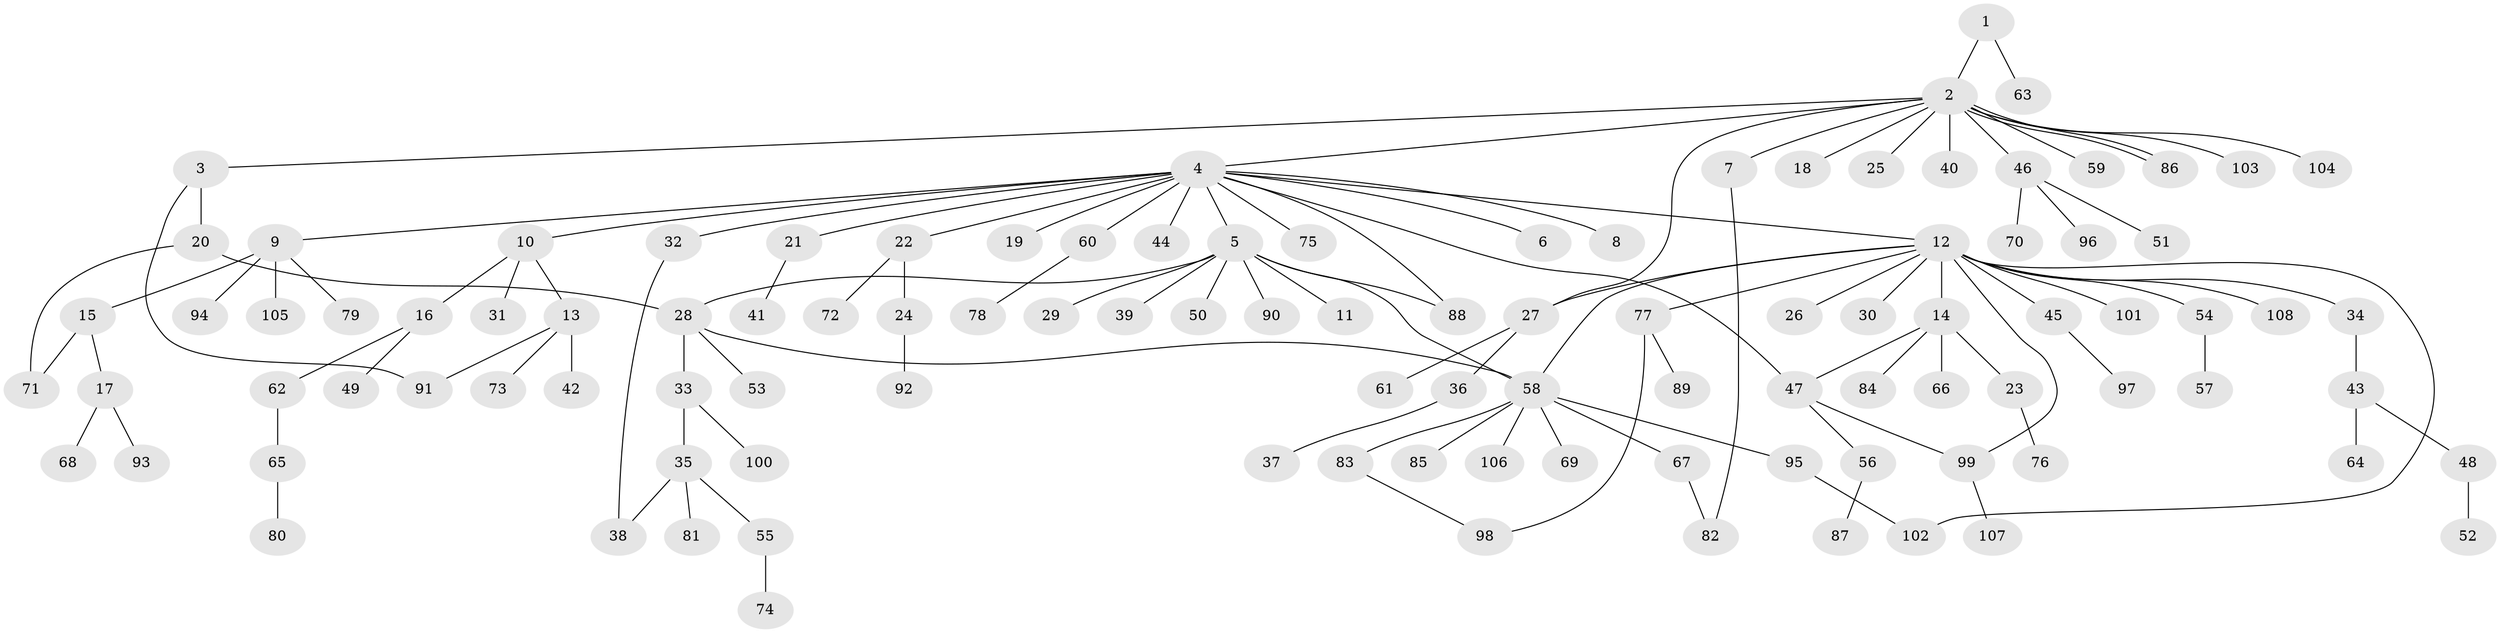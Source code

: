 // Generated by graph-tools (version 1.1) at 2025/35/03/09/25 02:35:21]
// undirected, 108 vertices, 121 edges
graph export_dot {
graph [start="1"]
  node [color=gray90,style=filled];
  1;
  2;
  3;
  4;
  5;
  6;
  7;
  8;
  9;
  10;
  11;
  12;
  13;
  14;
  15;
  16;
  17;
  18;
  19;
  20;
  21;
  22;
  23;
  24;
  25;
  26;
  27;
  28;
  29;
  30;
  31;
  32;
  33;
  34;
  35;
  36;
  37;
  38;
  39;
  40;
  41;
  42;
  43;
  44;
  45;
  46;
  47;
  48;
  49;
  50;
  51;
  52;
  53;
  54;
  55;
  56;
  57;
  58;
  59;
  60;
  61;
  62;
  63;
  64;
  65;
  66;
  67;
  68;
  69;
  70;
  71;
  72;
  73;
  74;
  75;
  76;
  77;
  78;
  79;
  80;
  81;
  82;
  83;
  84;
  85;
  86;
  87;
  88;
  89;
  90;
  91;
  92;
  93;
  94;
  95;
  96;
  97;
  98;
  99;
  100;
  101;
  102;
  103;
  104;
  105;
  106;
  107;
  108;
  1 -- 2;
  1 -- 63;
  2 -- 3;
  2 -- 4;
  2 -- 7;
  2 -- 18;
  2 -- 25;
  2 -- 27;
  2 -- 40;
  2 -- 46;
  2 -- 59;
  2 -- 86;
  2 -- 86;
  2 -- 103;
  2 -- 104;
  3 -- 20;
  3 -- 91;
  4 -- 5;
  4 -- 6;
  4 -- 8;
  4 -- 9;
  4 -- 10;
  4 -- 12;
  4 -- 19;
  4 -- 21;
  4 -- 22;
  4 -- 32;
  4 -- 44;
  4 -- 47;
  4 -- 60;
  4 -- 75;
  4 -- 88;
  5 -- 11;
  5 -- 28;
  5 -- 29;
  5 -- 39;
  5 -- 50;
  5 -- 58;
  5 -- 88;
  5 -- 90;
  7 -- 82;
  9 -- 15;
  9 -- 79;
  9 -- 94;
  9 -- 105;
  10 -- 13;
  10 -- 16;
  10 -- 31;
  12 -- 14;
  12 -- 26;
  12 -- 27;
  12 -- 30;
  12 -- 34;
  12 -- 45;
  12 -- 54;
  12 -- 58;
  12 -- 77;
  12 -- 99;
  12 -- 101;
  12 -- 102;
  12 -- 108;
  13 -- 42;
  13 -- 73;
  13 -- 91;
  14 -- 23;
  14 -- 47;
  14 -- 66;
  14 -- 84;
  15 -- 17;
  15 -- 71;
  16 -- 49;
  16 -- 62;
  17 -- 68;
  17 -- 93;
  20 -- 28;
  20 -- 71;
  21 -- 41;
  22 -- 24;
  22 -- 72;
  23 -- 76;
  24 -- 92;
  27 -- 36;
  27 -- 61;
  28 -- 33;
  28 -- 53;
  28 -- 58;
  32 -- 38;
  33 -- 35;
  33 -- 100;
  34 -- 43;
  35 -- 38;
  35 -- 55;
  35 -- 81;
  36 -- 37;
  43 -- 48;
  43 -- 64;
  45 -- 97;
  46 -- 51;
  46 -- 70;
  46 -- 96;
  47 -- 56;
  47 -- 99;
  48 -- 52;
  54 -- 57;
  55 -- 74;
  56 -- 87;
  58 -- 67;
  58 -- 69;
  58 -- 83;
  58 -- 85;
  58 -- 95;
  58 -- 106;
  60 -- 78;
  62 -- 65;
  65 -- 80;
  67 -- 82;
  77 -- 89;
  77 -- 98;
  83 -- 98;
  95 -- 102;
  99 -- 107;
}
